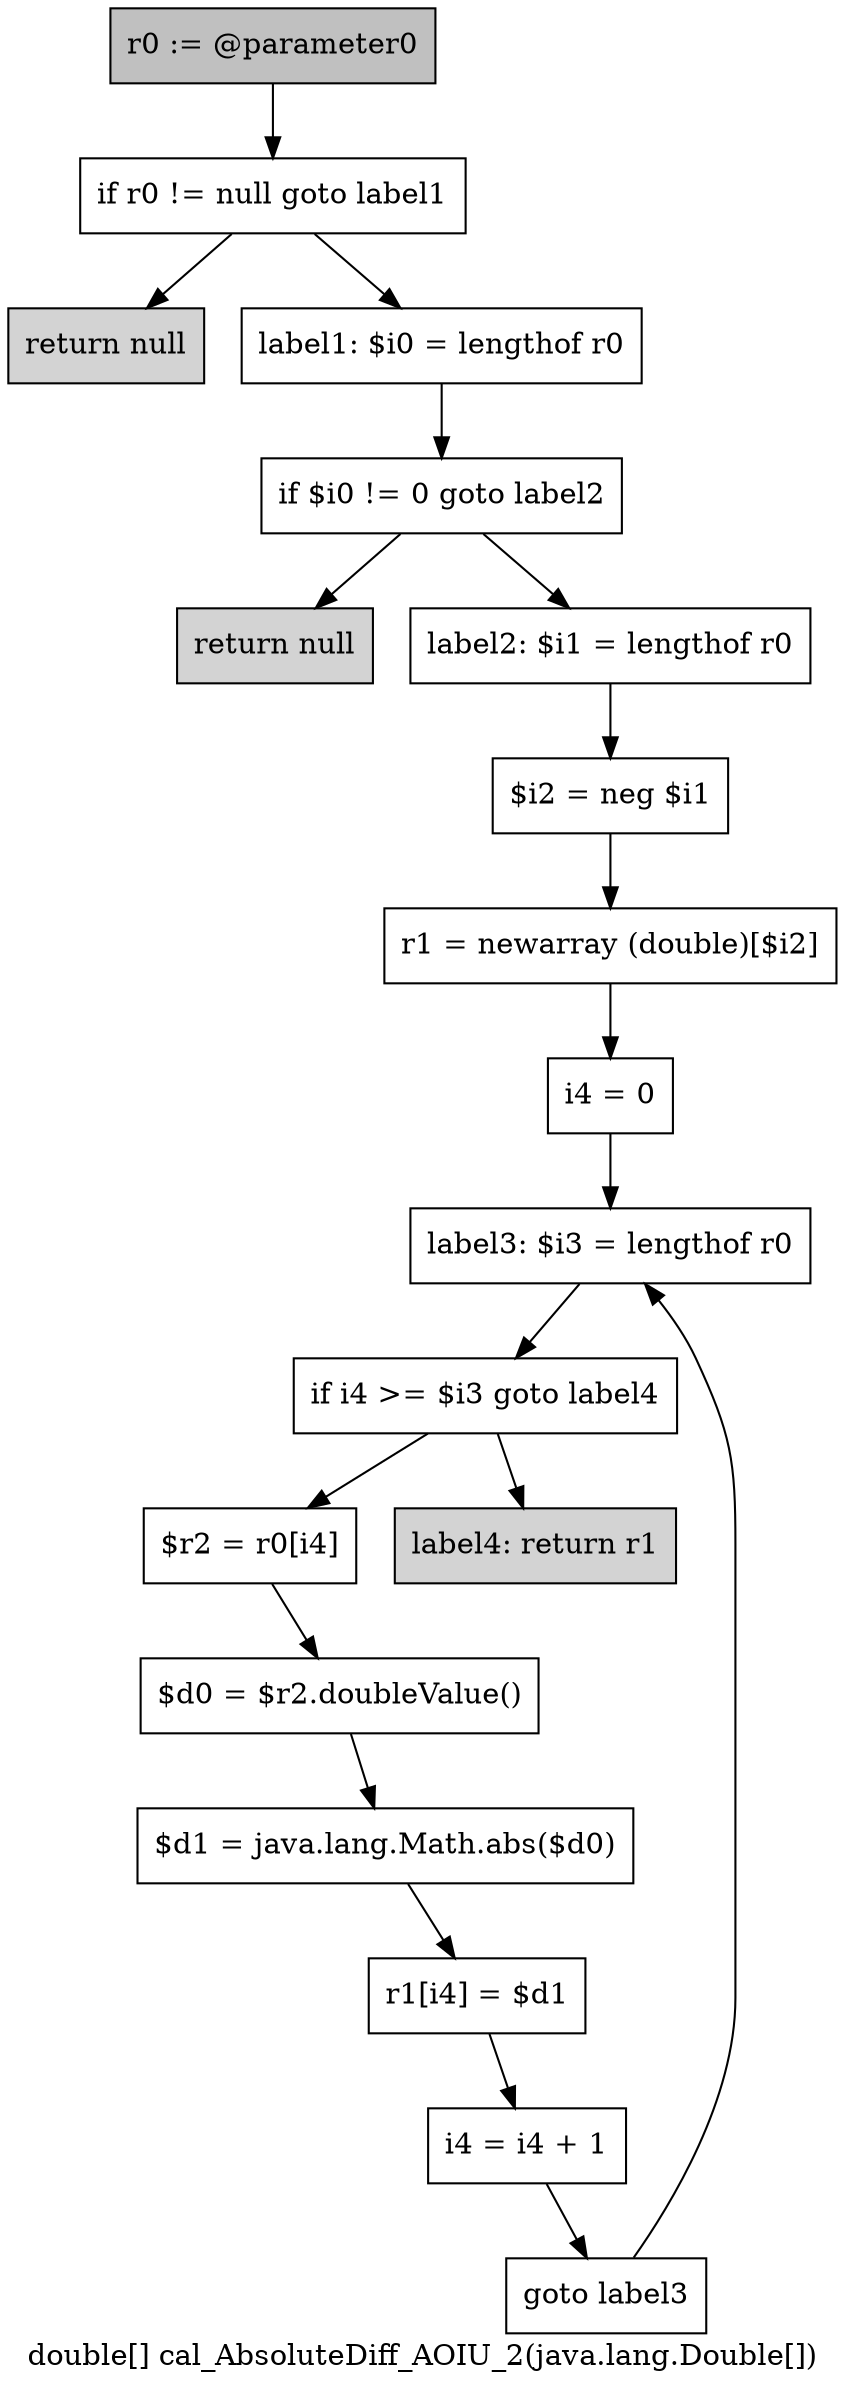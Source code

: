 digraph "double[] cal_AbsoluteDiff_AOIU_2(java.lang.Double[])" {
    label="double[] cal_AbsoluteDiff_AOIU_2(java.lang.Double[])";
    node [shape=box];
    "0" [style=filled,fillcolor=gray,label="r0 := @parameter0",];
    "1" [label="if r0 != null goto label1",];
    "0"->"1";
    "2" [style=filled,fillcolor=lightgray,label="return null",];
    "1"->"2";
    "3" [label="label1: $i0 = lengthof r0",];
    "1"->"3";
    "4" [label="if $i0 != 0 goto label2",];
    "3"->"4";
    "5" [style=filled,fillcolor=lightgray,label="return null",];
    "4"->"5";
    "6" [label="label2: $i1 = lengthof r0",];
    "4"->"6";
    "7" [label="$i2 = neg $i1",];
    "6"->"7";
    "8" [label="r1 = newarray (double)[$i2]",];
    "7"->"8";
    "9" [label="i4 = 0",];
    "8"->"9";
    "10" [label="label3: $i3 = lengthof r0",];
    "9"->"10";
    "11" [label="if i4 >= $i3 goto label4",];
    "10"->"11";
    "12" [label="$r2 = r0[i4]",];
    "11"->"12";
    "18" [style=filled,fillcolor=lightgray,label="label4: return r1",];
    "11"->"18";
    "13" [label="$d0 = $r2.doubleValue()",];
    "12"->"13";
    "14" [label="$d1 = java.lang.Math.abs($d0)",];
    "13"->"14";
    "15" [label="r1[i4] = $d1",];
    "14"->"15";
    "16" [label="i4 = i4 + 1",];
    "15"->"16";
    "17" [label="goto label3",];
    "16"->"17";
    "17"->"10";
}
